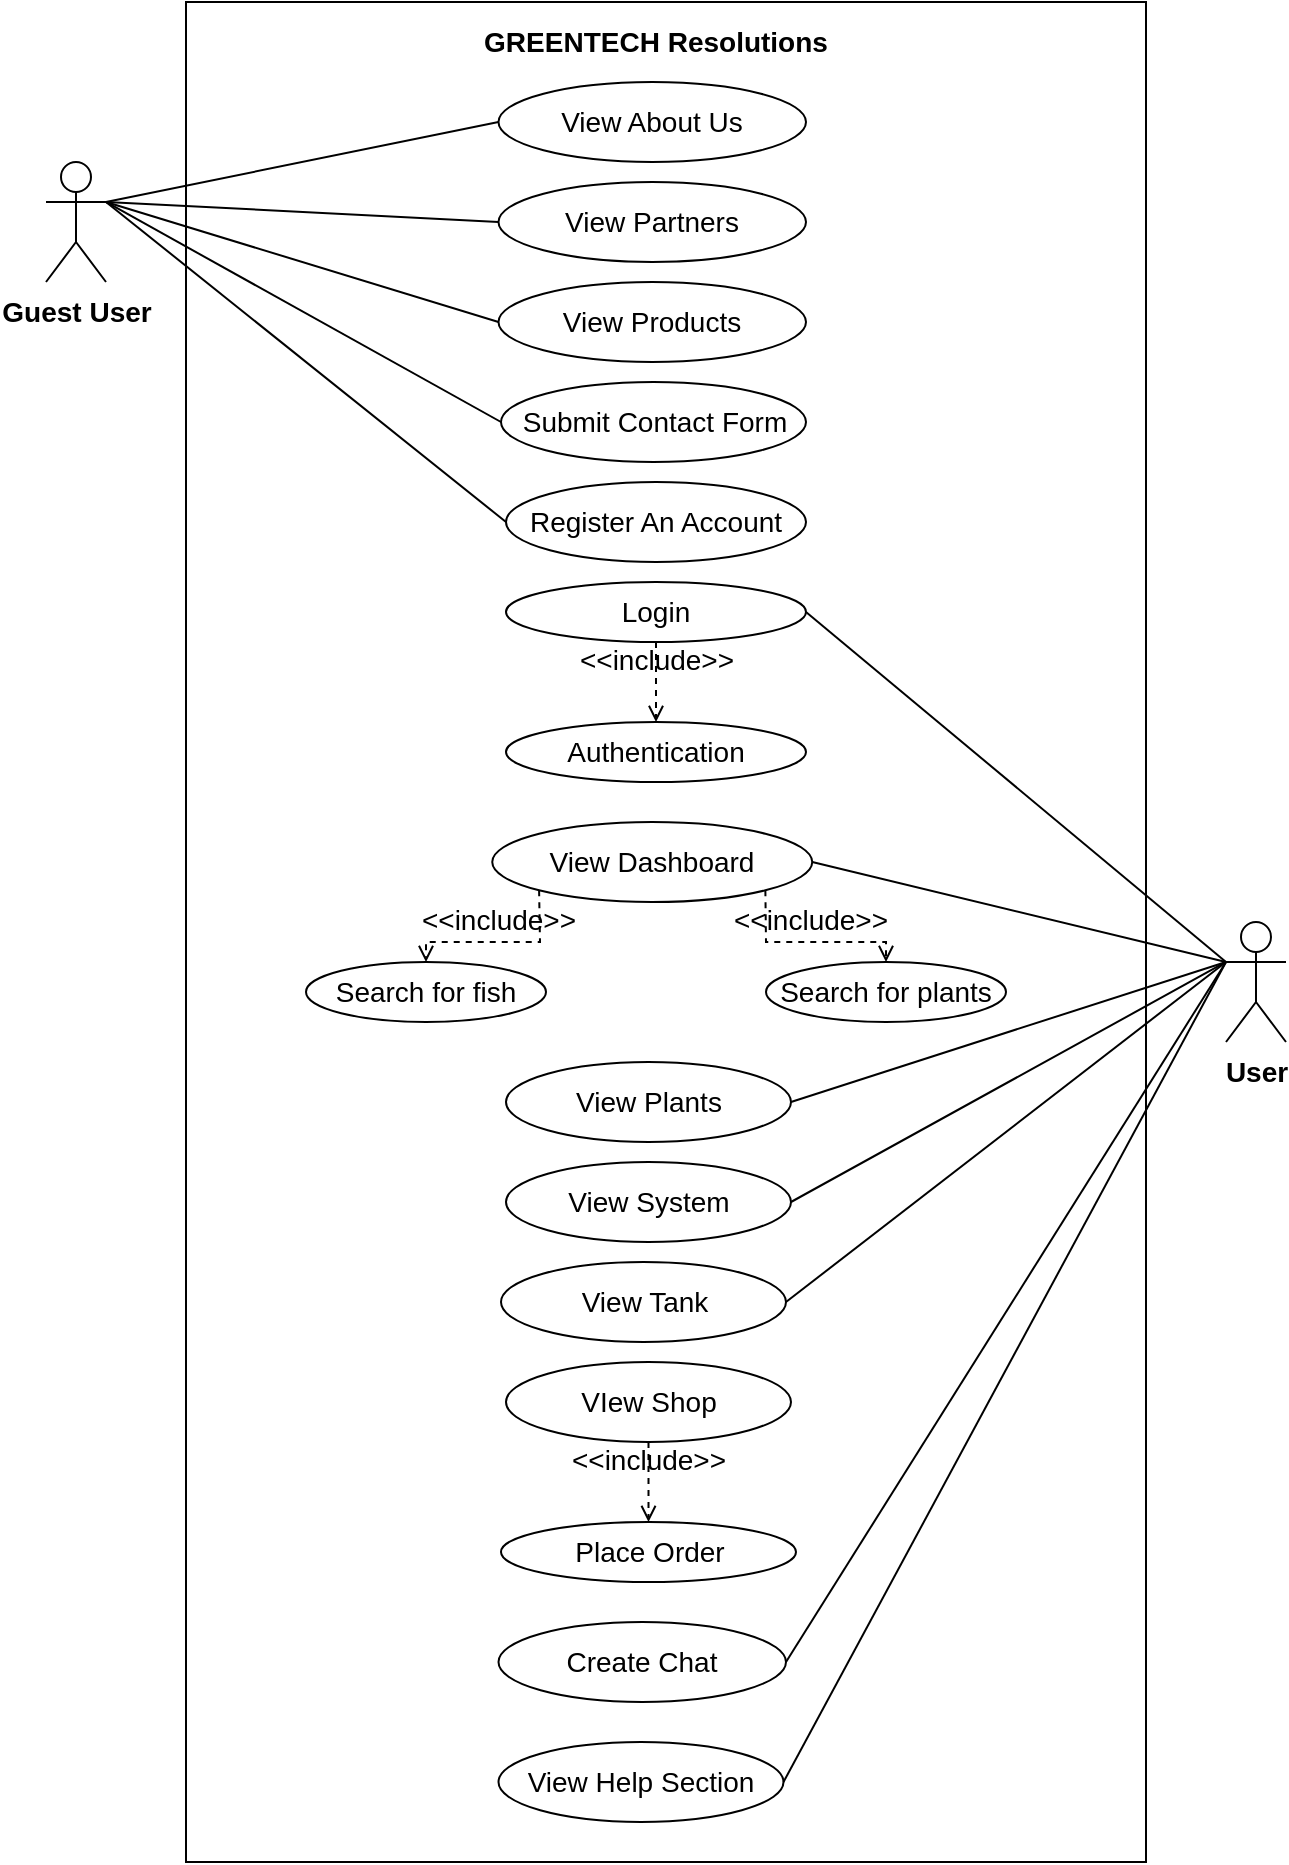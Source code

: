 <mxfile version="20.8.16" type="device"><diagram name="Page-1" id="3o0HF-nNIG7CCAm5DsL3"><mxGraphModel dx="1219" dy="713" grid="1" gridSize="10" guides="1" tooltips="1" connect="1" arrows="1" fold="1" page="1" pageScale="1" pageWidth="850" pageHeight="1100" math="0" shadow="0"><root><mxCell id="0"/><mxCell id="1" parent="0"/><mxCell id="2ZF6LqO_IqaUhJ-y3Xy3-1" value="" style="rounded=0;whiteSpace=wrap;html=1;" vertex="1" parent="1"><mxGeometry x="160" y="40" width="480" height="930" as="geometry"/></mxCell><mxCell id="2ZF6LqO_IqaUhJ-y3Xy3-2" value="&lt;b&gt;&lt;font style=&quot;font-size: 14px;&quot;&gt;GREENTECH Resolutions&lt;/font&gt;&lt;/b&gt;" style="text;html=1;strokeColor=none;fillColor=none;align=center;verticalAlign=middle;whiteSpace=wrap;rounded=0;" vertex="1" parent="1"><mxGeometry x="260" y="50" width="270" height="20" as="geometry"/></mxCell><mxCell id="2ZF6LqO_IqaUhJ-y3Xy3-3" value="&lt;b&gt;Guest User&lt;/b&gt;" style="shape=umlActor;verticalLabelPosition=bottom;verticalAlign=top;html=1;outlineConnect=0;fontSize=14;" vertex="1" parent="1"><mxGeometry x="90" y="120" width="30" height="60" as="geometry"/></mxCell><mxCell id="2ZF6LqO_IqaUhJ-y3Xy3-7" value="View About Us" style="ellipse;whiteSpace=wrap;html=1;fontSize=14;" vertex="1" parent="1"><mxGeometry x="316.25" y="80" width="153.75" height="40" as="geometry"/></mxCell><mxCell id="2ZF6LqO_IqaUhJ-y3Xy3-8" value="" style="endArrow=none;html=1;rounded=0;fontSize=14;entryX=0;entryY=0.5;entryDx=0;entryDy=0;exitX=1;exitY=0.333;exitDx=0;exitDy=0;exitPerimeter=0;" edge="1" parent="1" source="2ZF6LqO_IqaUhJ-y3Xy3-3" target="2ZF6LqO_IqaUhJ-y3Xy3-7"><mxGeometry width="50" height="50" relative="1" as="geometry"><mxPoint x="220" y="140" as="sourcePoint"/><mxPoint x="270" y="90" as="targetPoint"/></mxGeometry></mxCell><mxCell id="2ZF6LqO_IqaUhJ-y3Xy3-9" value="View Partners" style="ellipse;whiteSpace=wrap;html=1;fontSize=14;" vertex="1" parent="1"><mxGeometry x="316.25" y="130" width="153.75" height="40" as="geometry"/></mxCell><mxCell id="2ZF6LqO_IqaUhJ-y3Xy3-10" value="" style="endArrow=none;html=1;rounded=0;fontSize=14;entryX=0;entryY=0.5;entryDx=0;entryDy=0;exitX=1;exitY=0.333;exitDx=0;exitDy=0;exitPerimeter=0;" edge="1" parent="1" source="2ZF6LqO_IqaUhJ-y3Xy3-3" target="2ZF6LqO_IqaUhJ-y3Xy3-9"><mxGeometry width="50" height="50" relative="1" as="geometry"><mxPoint x="220" y="180" as="sourcePoint"/><mxPoint x="270" y="130" as="targetPoint"/></mxGeometry></mxCell><mxCell id="2ZF6LqO_IqaUhJ-y3Xy3-11" value="View Products" style="ellipse;whiteSpace=wrap;html=1;fontSize=14;" vertex="1" parent="1"><mxGeometry x="316.25" y="180" width="153.75" height="40" as="geometry"/></mxCell><mxCell id="2ZF6LqO_IqaUhJ-y3Xy3-12" value="" style="endArrow=none;html=1;rounded=0;fontSize=14;entryX=0;entryY=0.5;entryDx=0;entryDy=0;exitX=1;exitY=0.333;exitDx=0;exitDy=0;exitPerimeter=0;" edge="1" parent="1" source="2ZF6LqO_IqaUhJ-y3Xy3-3" target="2ZF6LqO_IqaUhJ-y3Xy3-11"><mxGeometry width="50" height="50" relative="1" as="geometry"><mxPoint x="230" y="240" as="sourcePoint"/><mxPoint x="280" y="190" as="targetPoint"/></mxGeometry></mxCell><mxCell id="2ZF6LqO_IqaUhJ-y3Xy3-13" value="Submit Contact Form" style="ellipse;whiteSpace=wrap;html=1;fontSize=14;" vertex="1" parent="1"><mxGeometry x="317.5" y="230" width="152.5" height="40" as="geometry"/></mxCell><mxCell id="2ZF6LqO_IqaUhJ-y3Xy3-14" value="" style="endArrow=none;html=1;rounded=0;fontSize=14;entryX=0;entryY=0.5;entryDx=0;entryDy=0;exitX=1;exitY=0.333;exitDx=0;exitDy=0;exitPerimeter=0;" edge="1" parent="1" source="2ZF6LqO_IqaUhJ-y3Xy3-3" target="2ZF6LqO_IqaUhJ-y3Xy3-13"><mxGeometry width="50" height="50" relative="1" as="geometry"><mxPoint x="200" y="250" as="sourcePoint"/><mxPoint x="250" y="200" as="targetPoint"/></mxGeometry></mxCell><mxCell id="2ZF6LqO_IqaUhJ-y3Xy3-15" value="Register An Account" style="ellipse;whiteSpace=wrap;html=1;fontSize=14;" vertex="1" parent="1"><mxGeometry x="320" y="280" width="150" height="40" as="geometry"/></mxCell><mxCell id="2ZF6LqO_IqaUhJ-y3Xy3-16" value="" style="endArrow=none;html=1;rounded=0;fontSize=14;entryX=0;entryY=0.5;entryDx=0;entryDy=0;exitX=1;exitY=0.333;exitDx=0;exitDy=0;exitPerimeter=0;" edge="1" parent="1" source="2ZF6LqO_IqaUhJ-y3Xy3-3" target="2ZF6LqO_IqaUhJ-y3Xy3-15"><mxGeometry width="50" height="50" relative="1" as="geometry"><mxPoint x="180" y="300" as="sourcePoint"/><mxPoint x="230" y="250" as="targetPoint"/></mxGeometry></mxCell><mxCell id="2ZF6LqO_IqaUhJ-y3Xy3-17" value="Login" style="ellipse;whiteSpace=wrap;html=1;fontSize=14;" vertex="1" parent="1"><mxGeometry x="320" y="330" width="150" height="30" as="geometry"/></mxCell><mxCell id="2ZF6LqO_IqaUhJ-y3Xy3-18" value="Authentication" style="ellipse;whiteSpace=wrap;html=1;fontSize=14;" vertex="1" parent="1"><mxGeometry x="320" y="400" width="150" height="30" as="geometry"/></mxCell><mxCell id="2ZF6LqO_IqaUhJ-y3Xy3-19" value="&lt;b&gt;User&lt;/b&gt;" style="shape=umlActor;verticalLabelPosition=bottom;verticalAlign=top;html=1;outlineConnect=0;fontSize=14;" vertex="1" parent="1"><mxGeometry x="680" y="500" width="30" height="60" as="geometry"/></mxCell><mxCell id="2ZF6LqO_IqaUhJ-y3Xy3-21" value="" style="endArrow=none;html=1;rounded=0;fontSize=14;entryX=0;entryY=0.333;entryDx=0;entryDy=0;entryPerimeter=0;exitX=1;exitY=0.5;exitDx=0;exitDy=0;" edge="1" parent="1" source="2ZF6LqO_IqaUhJ-y3Xy3-17" target="2ZF6LqO_IqaUhJ-y3Xy3-19"><mxGeometry width="50" height="50" relative="1" as="geometry"><mxPoint x="490" y="390" as="sourcePoint"/><mxPoint x="540" y="340" as="targetPoint"/></mxGeometry></mxCell><mxCell id="2ZF6LqO_IqaUhJ-y3Xy3-22" value="&amp;lt;&amp;lt;include&amp;gt;&amp;gt;" style="html=1;verticalAlign=bottom;labelBackgroundColor=none;endArrow=open;endFill=0;dashed=1;rounded=0;fontSize=14;exitX=0.5;exitY=1;exitDx=0;exitDy=0;entryX=0.5;entryY=0;entryDx=0;entryDy=0;" edge="1" parent="1" source="2ZF6LqO_IqaUhJ-y3Xy3-17" target="2ZF6LqO_IqaUhJ-y3Xy3-18"><mxGeometry width="160" relative="1" as="geometry"><mxPoint x="250" y="410" as="sourcePoint"/><mxPoint x="410" y="410" as="targetPoint"/></mxGeometry></mxCell><mxCell id="2ZF6LqO_IqaUhJ-y3Xy3-23" value="View Dashboard" style="ellipse;whiteSpace=wrap;html=1;fontSize=14;" vertex="1" parent="1"><mxGeometry x="313.12" y="450" width="160" height="40" as="geometry"/></mxCell><mxCell id="2ZF6LqO_IqaUhJ-y3Xy3-24" value="" style="endArrow=none;html=1;rounded=0;fontSize=14;entryX=0;entryY=0.333;entryDx=0;entryDy=0;entryPerimeter=0;exitX=1;exitY=0.5;exitDx=0;exitDy=0;" edge="1" parent="1" source="2ZF6LqO_IqaUhJ-y3Xy3-23" target="2ZF6LqO_IqaUhJ-y3Xy3-19"><mxGeometry width="50" height="50" relative="1" as="geometry"><mxPoint x="560" y="490" as="sourcePoint"/><mxPoint x="610" y="440" as="targetPoint"/></mxGeometry></mxCell><mxCell id="2ZF6LqO_IqaUhJ-y3Xy3-25" value="Search for fish" style="ellipse;whiteSpace=wrap;html=1;fontSize=14;" vertex="1" parent="1"><mxGeometry x="220" y="520" width="120" height="30" as="geometry"/></mxCell><mxCell id="2ZF6LqO_IqaUhJ-y3Xy3-26" value="Search for plants" style="ellipse;whiteSpace=wrap;html=1;fontSize=14;" vertex="1" parent="1"><mxGeometry x="450" y="520" width="120" height="30" as="geometry"/></mxCell><mxCell id="2ZF6LqO_IqaUhJ-y3Xy3-27" value="&amp;lt;&amp;lt;include&amp;gt;&amp;gt;" style="html=1;verticalAlign=bottom;labelBackgroundColor=none;endArrow=open;endFill=0;dashed=1;rounded=0;fontSize=14;exitX=0;exitY=1;exitDx=0;exitDy=0;entryX=0.5;entryY=0;entryDx=0;entryDy=0;" edge="1" parent="1" source="2ZF6LqO_IqaUhJ-y3Xy3-23" target="2ZF6LqO_IqaUhJ-y3Xy3-25"><mxGeometry width="160" relative="1" as="geometry"><mxPoint x="150" y="470" as="sourcePoint"/><mxPoint x="310" y="470" as="targetPoint"/><Array as="points"><mxPoint x="337" y="510"/><mxPoint x="280" y="510"/></Array></mxGeometry></mxCell><mxCell id="2ZF6LqO_IqaUhJ-y3Xy3-28" value="&amp;lt;&amp;lt;include&amp;gt;&amp;gt;" style="html=1;verticalAlign=bottom;labelBackgroundColor=none;endArrow=open;endFill=0;dashed=1;rounded=0;fontSize=14;exitX=1;exitY=1;exitDx=0;exitDy=0;entryX=0.5;entryY=0;entryDx=0;entryDy=0;" edge="1" parent="1" source="2ZF6LqO_IqaUhJ-y3Xy3-23" target="2ZF6LqO_IqaUhJ-y3Xy3-26"><mxGeometry width="160" relative="1" as="geometry"><mxPoint x="380" y="550" as="sourcePoint"/><mxPoint x="540" y="550" as="targetPoint"/><Array as="points"><mxPoint x="450" y="510"/><mxPoint x="510" y="510"/></Array></mxGeometry></mxCell><mxCell id="2ZF6LqO_IqaUhJ-y3Xy3-30" value="View Plants" style="ellipse;whiteSpace=wrap;html=1;fontSize=14;" vertex="1" parent="1"><mxGeometry x="320" y="570" width="142.5" height="40" as="geometry"/></mxCell><mxCell id="2ZF6LqO_IqaUhJ-y3Xy3-31" value="" style="endArrow=none;html=1;rounded=0;fontSize=14;entryX=0;entryY=0.333;entryDx=0;entryDy=0;entryPerimeter=0;exitX=1;exitY=0.5;exitDx=0;exitDy=0;" edge="1" parent="1" source="2ZF6LqO_IqaUhJ-y3Xy3-30" target="2ZF6LqO_IqaUhJ-y3Xy3-19"><mxGeometry width="50" height="50" relative="1" as="geometry"><mxPoint x="600" y="590" as="sourcePoint"/><mxPoint x="650" y="540" as="targetPoint"/></mxGeometry></mxCell><mxCell id="2ZF6LqO_IqaUhJ-y3Xy3-34" value="View System" style="ellipse;whiteSpace=wrap;html=1;fontSize=14;" vertex="1" parent="1"><mxGeometry x="320" y="620" width="142.5" height="40" as="geometry"/></mxCell><mxCell id="2ZF6LqO_IqaUhJ-y3Xy3-35" value="" style="endArrow=none;html=1;rounded=0;fontSize=14;entryX=0;entryY=0.333;entryDx=0;entryDy=0;entryPerimeter=0;exitX=1;exitY=0.5;exitDx=0;exitDy=0;" edge="1" parent="1" source="2ZF6LqO_IqaUhJ-y3Xy3-34" target="2ZF6LqO_IqaUhJ-y3Xy3-19"><mxGeometry width="50" height="50" relative="1" as="geometry"><mxPoint x="550" y="650" as="sourcePoint"/><mxPoint x="600" y="600" as="targetPoint"/></mxGeometry></mxCell><mxCell id="2ZF6LqO_IqaUhJ-y3Xy3-36" value="View Tank" style="ellipse;whiteSpace=wrap;html=1;fontSize=14;" vertex="1" parent="1"><mxGeometry x="317.5" y="670" width="142.5" height="40" as="geometry"/></mxCell><mxCell id="2ZF6LqO_IqaUhJ-y3Xy3-37" value="" style="endArrow=none;html=1;rounded=0;fontSize=14;entryX=0;entryY=0.333;entryDx=0;entryDy=0;entryPerimeter=0;exitX=1;exitY=0.5;exitDx=0;exitDy=0;" edge="1" parent="1" source="2ZF6LqO_IqaUhJ-y3Xy3-36" target="2ZF6LqO_IqaUhJ-y3Xy3-19"><mxGeometry width="50" height="50" relative="1" as="geometry"><mxPoint x="510" y="710" as="sourcePoint"/><mxPoint x="560" y="660" as="targetPoint"/></mxGeometry></mxCell><mxCell id="2ZF6LqO_IqaUhJ-y3Xy3-38" value="VIew Shop" style="ellipse;whiteSpace=wrap;html=1;fontSize=14;" vertex="1" parent="1"><mxGeometry x="320" y="720" width="142.5" height="40" as="geometry"/></mxCell><mxCell id="2ZF6LqO_IqaUhJ-y3Xy3-39" value="Place Order" style="ellipse;whiteSpace=wrap;html=1;fontSize=14;" vertex="1" parent="1"><mxGeometry x="317.5" y="800" width="147.5" height="30" as="geometry"/></mxCell><mxCell id="2ZF6LqO_IqaUhJ-y3Xy3-40" value="&amp;lt;&amp;lt;include&amp;gt;&amp;gt;" style="html=1;verticalAlign=bottom;labelBackgroundColor=none;endArrow=open;endFill=0;dashed=1;rounded=0;fontSize=14;exitX=0.5;exitY=1;exitDx=0;exitDy=0;entryX=0.5;entryY=0;entryDx=0;entryDy=0;" edge="1" parent="1" source="2ZF6LqO_IqaUhJ-y3Xy3-38" target="2ZF6LqO_IqaUhJ-y3Xy3-39"><mxGeometry width="160" relative="1" as="geometry"><mxPoint x="150" y="770" as="sourcePoint"/><mxPoint x="310" y="770" as="targetPoint"/></mxGeometry></mxCell><mxCell id="2ZF6LqO_IqaUhJ-y3Xy3-41" value="Create Chat" style="ellipse;whiteSpace=wrap;html=1;fontSize=14;" vertex="1" parent="1"><mxGeometry x="316.25" y="850" width="143.75" height="40" as="geometry"/></mxCell><mxCell id="2ZF6LqO_IqaUhJ-y3Xy3-42" value="" style="endArrow=none;html=1;rounded=0;fontSize=14;entryX=0;entryY=0.333;entryDx=0;entryDy=0;entryPerimeter=0;exitX=1;exitY=0.5;exitDx=0;exitDy=0;" edge="1" parent="1" source="2ZF6LqO_IqaUhJ-y3Xy3-41" target="2ZF6LqO_IqaUhJ-y3Xy3-19"><mxGeometry width="50" height="50" relative="1" as="geometry"><mxPoint x="570" y="780" as="sourcePoint"/><mxPoint x="620" y="730" as="targetPoint"/></mxGeometry></mxCell><mxCell id="2ZF6LqO_IqaUhJ-y3Xy3-43" value="View Help Section" style="ellipse;whiteSpace=wrap;html=1;fontSize=14;" vertex="1" parent="1"><mxGeometry x="316.25" y="910" width="142.5" height="40" as="geometry"/></mxCell><mxCell id="2ZF6LqO_IqaUhJ-y3Xy3-44" value="" style="endArrow=none;html=1;rounded=0;fontSize=14;entryX=0;entryY=0.333;entryDx=0;entryDy=0;entryPerimeter=0;exitX=1;exitY=0.5;exitDx=0;exitDy=0;" edge="1" parent="1" source="2ZF6LqO_IqaUhJ-y3Xy3-43" target="2ZF6LqO_IqaUhJ-y3Xy3-19"><mxGeometry width="50" height="50" relative="1" as="geometry"><mxPoint x="540" y="840" as="sourcePoint"/><mxPoint x="590" y="790" as="targetPoint"/></mxGeometry></mxCell></root></mxGraphModel></diagram></mxfile>